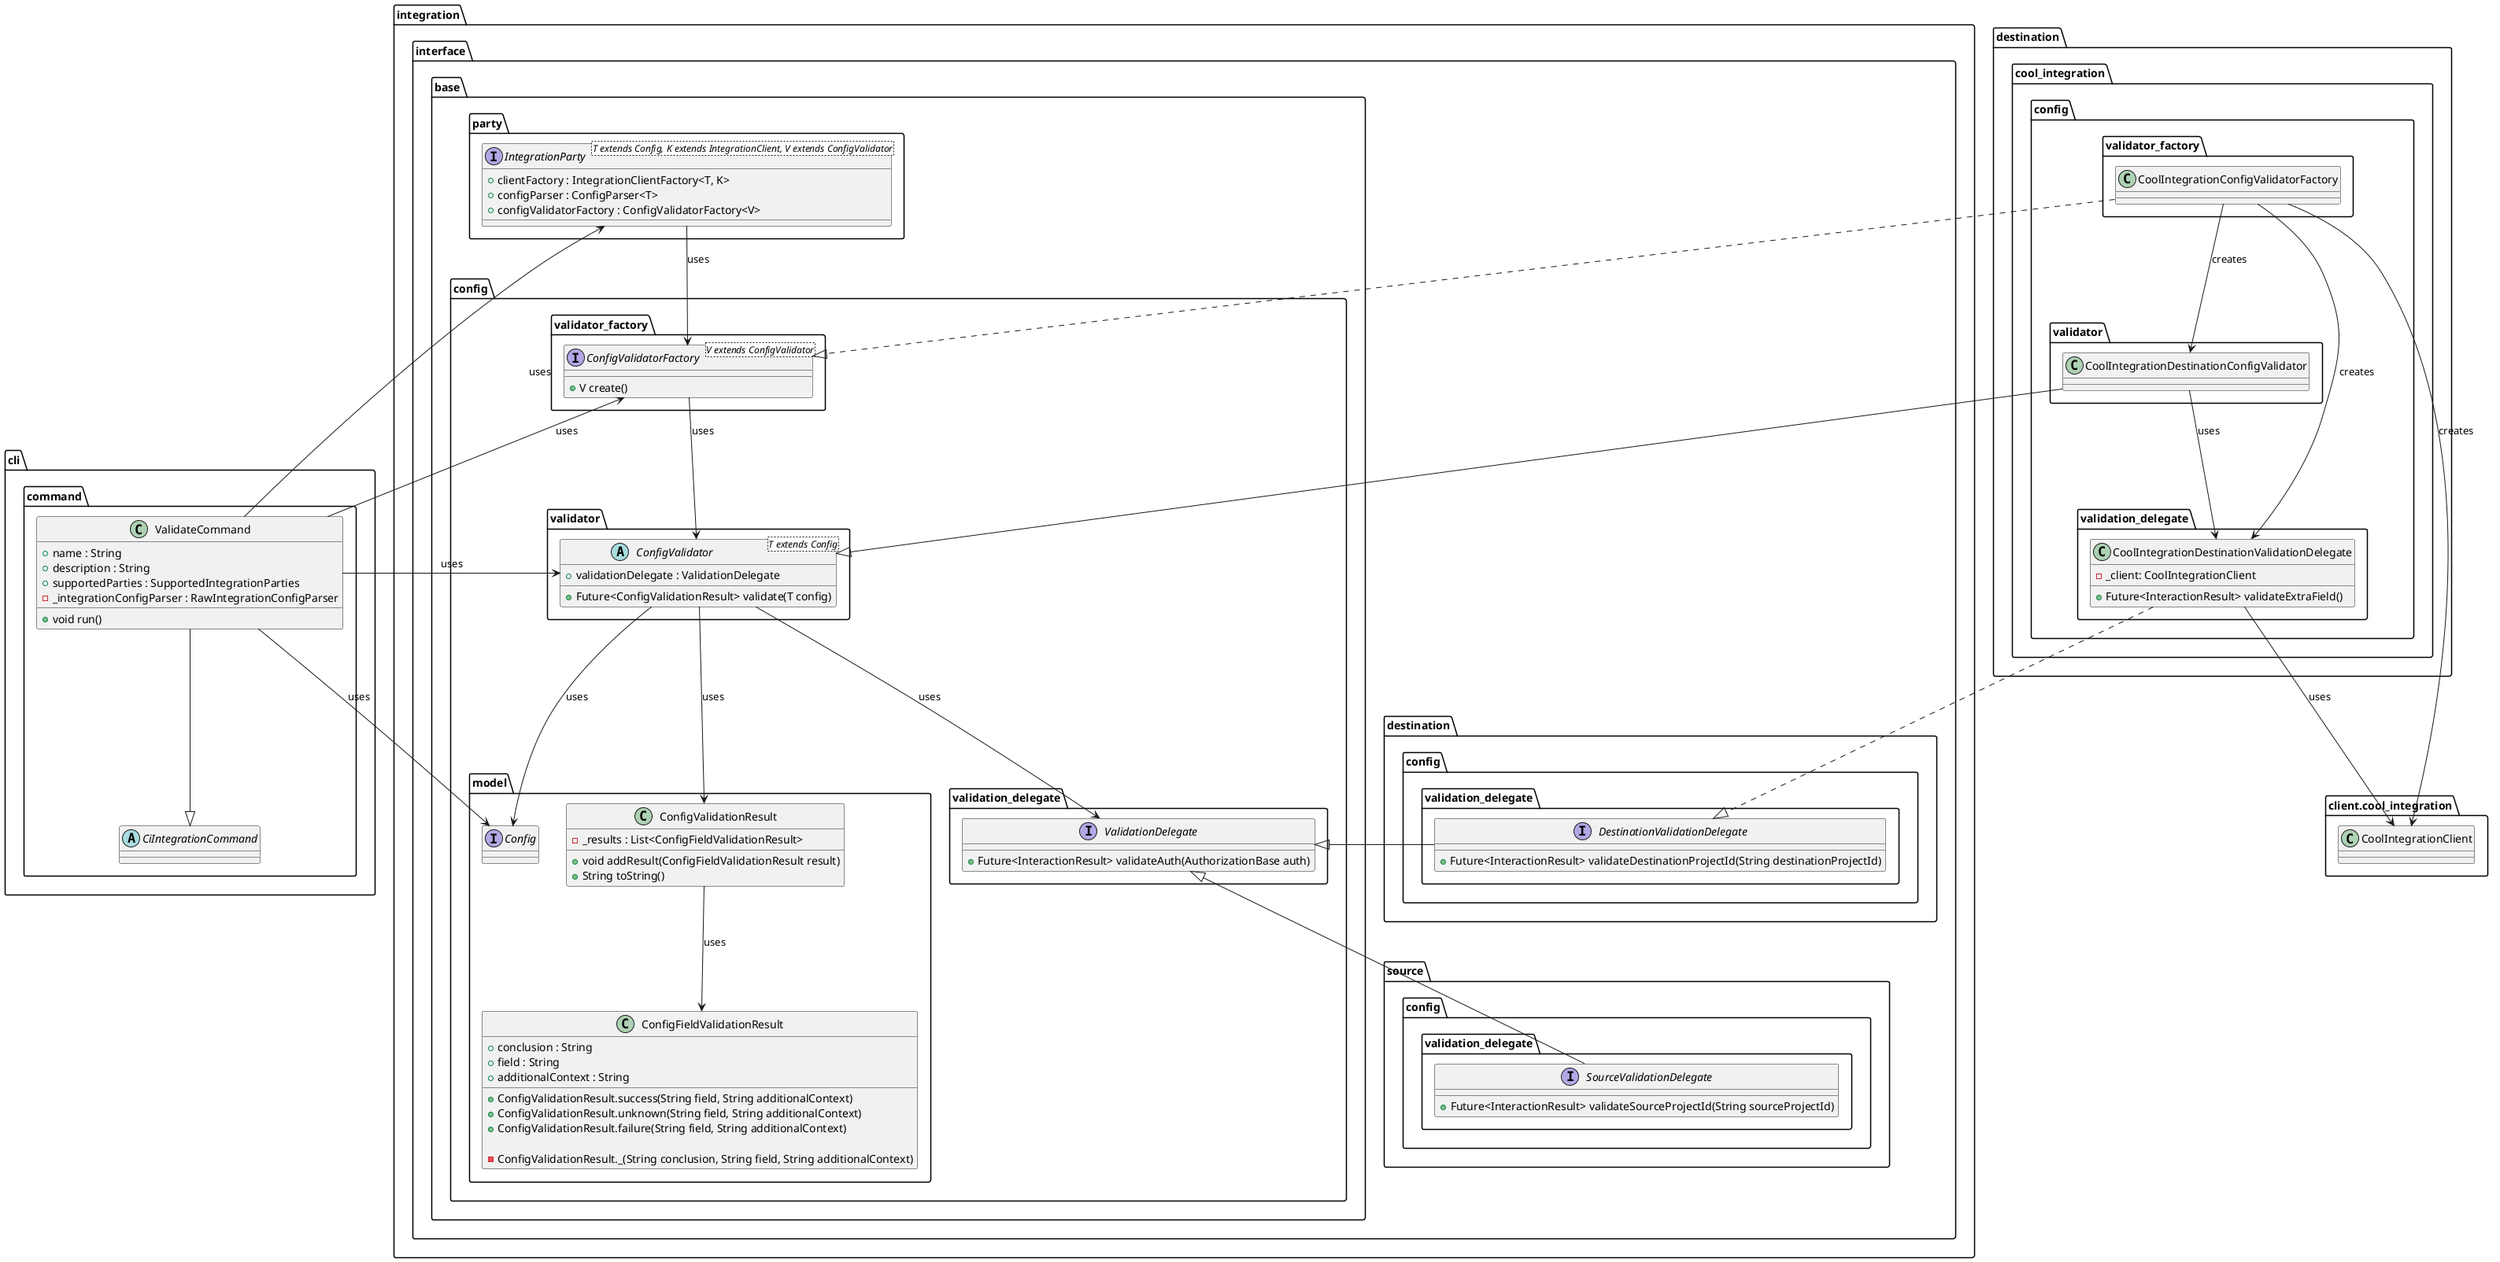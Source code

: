 @startuml ci_integrations_config_validator_class_diagram

    package integration {
        package interface {
            package base {
                package party {
                    interface IntegrationParty<T extends Config, K extends IntegrationClient, V extends ConfigValidator> {
                        + clientFactory : IntegrationClientFactory<T, K>
                        + configParser : ConfigParser<T>
                        + configValidatorFactory : ConfigValidatorFactory<V>
                    }
                }

                package config {
                    package model {
                        interface Config {}

                        class ConfigValidationResult {
                            - _results : List<ConfigFieldValidationResult>

                            + void addResult(ConfigFieldValidationResult result)
                            + String toString()
                        }

                        class ConfigFieldValidationResult {
                            + conclusion : String
                            + field : String
                            + additionalContext : String

                            + ConfigValidationResult.success(String field, String additionalContext)
                            + ConfigValidationResult.unknown(String field, String additionalContext)
                            + ConfigValidationResult.failure(String field, String additionalContext)

                            - ConfigValidationResult._(String conclusion, String field, String additionalContext)
                        }
                    }

                    package validator {
                        abstract class ConfigValidator<T extends Config> {
                            + validationDelegate : ValidationDelegate

                            + Future<ConfigValidationResult> validate(T config)
                        }
                    }

                    package validation_delegate as base_validation_delegate {
                        interface ValidationDelegate {
                            + Future<InteractionResult> validateAuth(AuthorizationBase auth)
                        }
                    }

                    package validator_factory {
                        interface ConfigValidatorFactory<V extends ConfigValidator> {
                            + V create()
                        }
                    }
                }
            }

            package source.config.validation_delegate {
                interface SourceValidationDelegate {
                    + Future<InteractionResult> validateSourceProjectId(String sourceProjectId)
                }
            }

            package destination.config.validation_delegate {
                interface DestinationValidationDelegate {
                    + Future<InteractionResult> validateDestinationProjectId(String destinationProjectId)
                }
            }
        }
    }

    package destination.cool_integration {
        package config as cool_integration_config {
            package validator as cool_integration_validator {
                class CoolIntegrationDestinationConfigValidator {}
            }

            package validator_factory as cool_integration_validator_validator_factory {
                class CoolIntegrationConfigValidatorFactory {}
            }

            package validation_delegate {
                class CoolIntegrationDestinationValidationDelegate {
                    - _client: CoolIntegrationClient

                    + Future<InteractionResult> validateExtraField()
                }
            }
        }
    }

    package client.cool_integration as client_cool_integration {
        class CoolIntegrationClient {}
    }

    package cli.command {
        abstract class CiIntegrationCommand {}

        class ValidateCommand {
            + name : String
            + description : String
            + supportedParties : SupportedIntegrationParties
            - _integrationConfigParser : RawIntegrationConfigParser

            + void run()
        }
    }

    IntegrationParty --> ConfigValidatorFactory : uses

    ConfigValidatorFactory --> ConfigValidator : uses

    ConfigValidator --> ValidationDelegate : uses
    ConfigValidator --> ConfigValidationResult : uses
    ConfigValidator --> Config : uses

    ConfigValidationResult --> ConfigFieldValidationResult : uses

    SourceValidationDelegate -up-|> ValidationDelegate
    DestinationValidationDelegate -left-|> ValidationDelegate

    CoolIntegrationDestinationValidationDelegate ..|> DestinationValidationDelegate

    CoolIntegrationDestinationConfigValidator -down-|> ConfigValidator
    CoolIntegrationDestinationConfigValidator --> CoolIntegrationDestinationValidationDelegate : uses
    CoolIntegrationDestinationValidationDelegate --> CoolIntegrationClient : uses
    CoolIntegrationConfigValidatorFactory ..|> ConfigValidatorFactory
    CoolIntegrationConfigValidatorFactory --> CoolIntegrationDestinationConfigValidator : creates
    CoolIntegrationConfigValidatorFactory --> CoolIntegrationClient : creates
    CoolIntegrationConfigValidatorFactory --> CoolIntegrationDestinationValidationDelegate : creates

    ValidateCommand -left-> IntegrationParty : uses
    ValidateCommand -left-> ConfigValidatorFactory : uses
    ValidateCommand -left-> ConfigValidator : uses
    ValidateCommand --> Config : uses
    ValidateCommand --|> CiIntegrationCommand

@enduml
